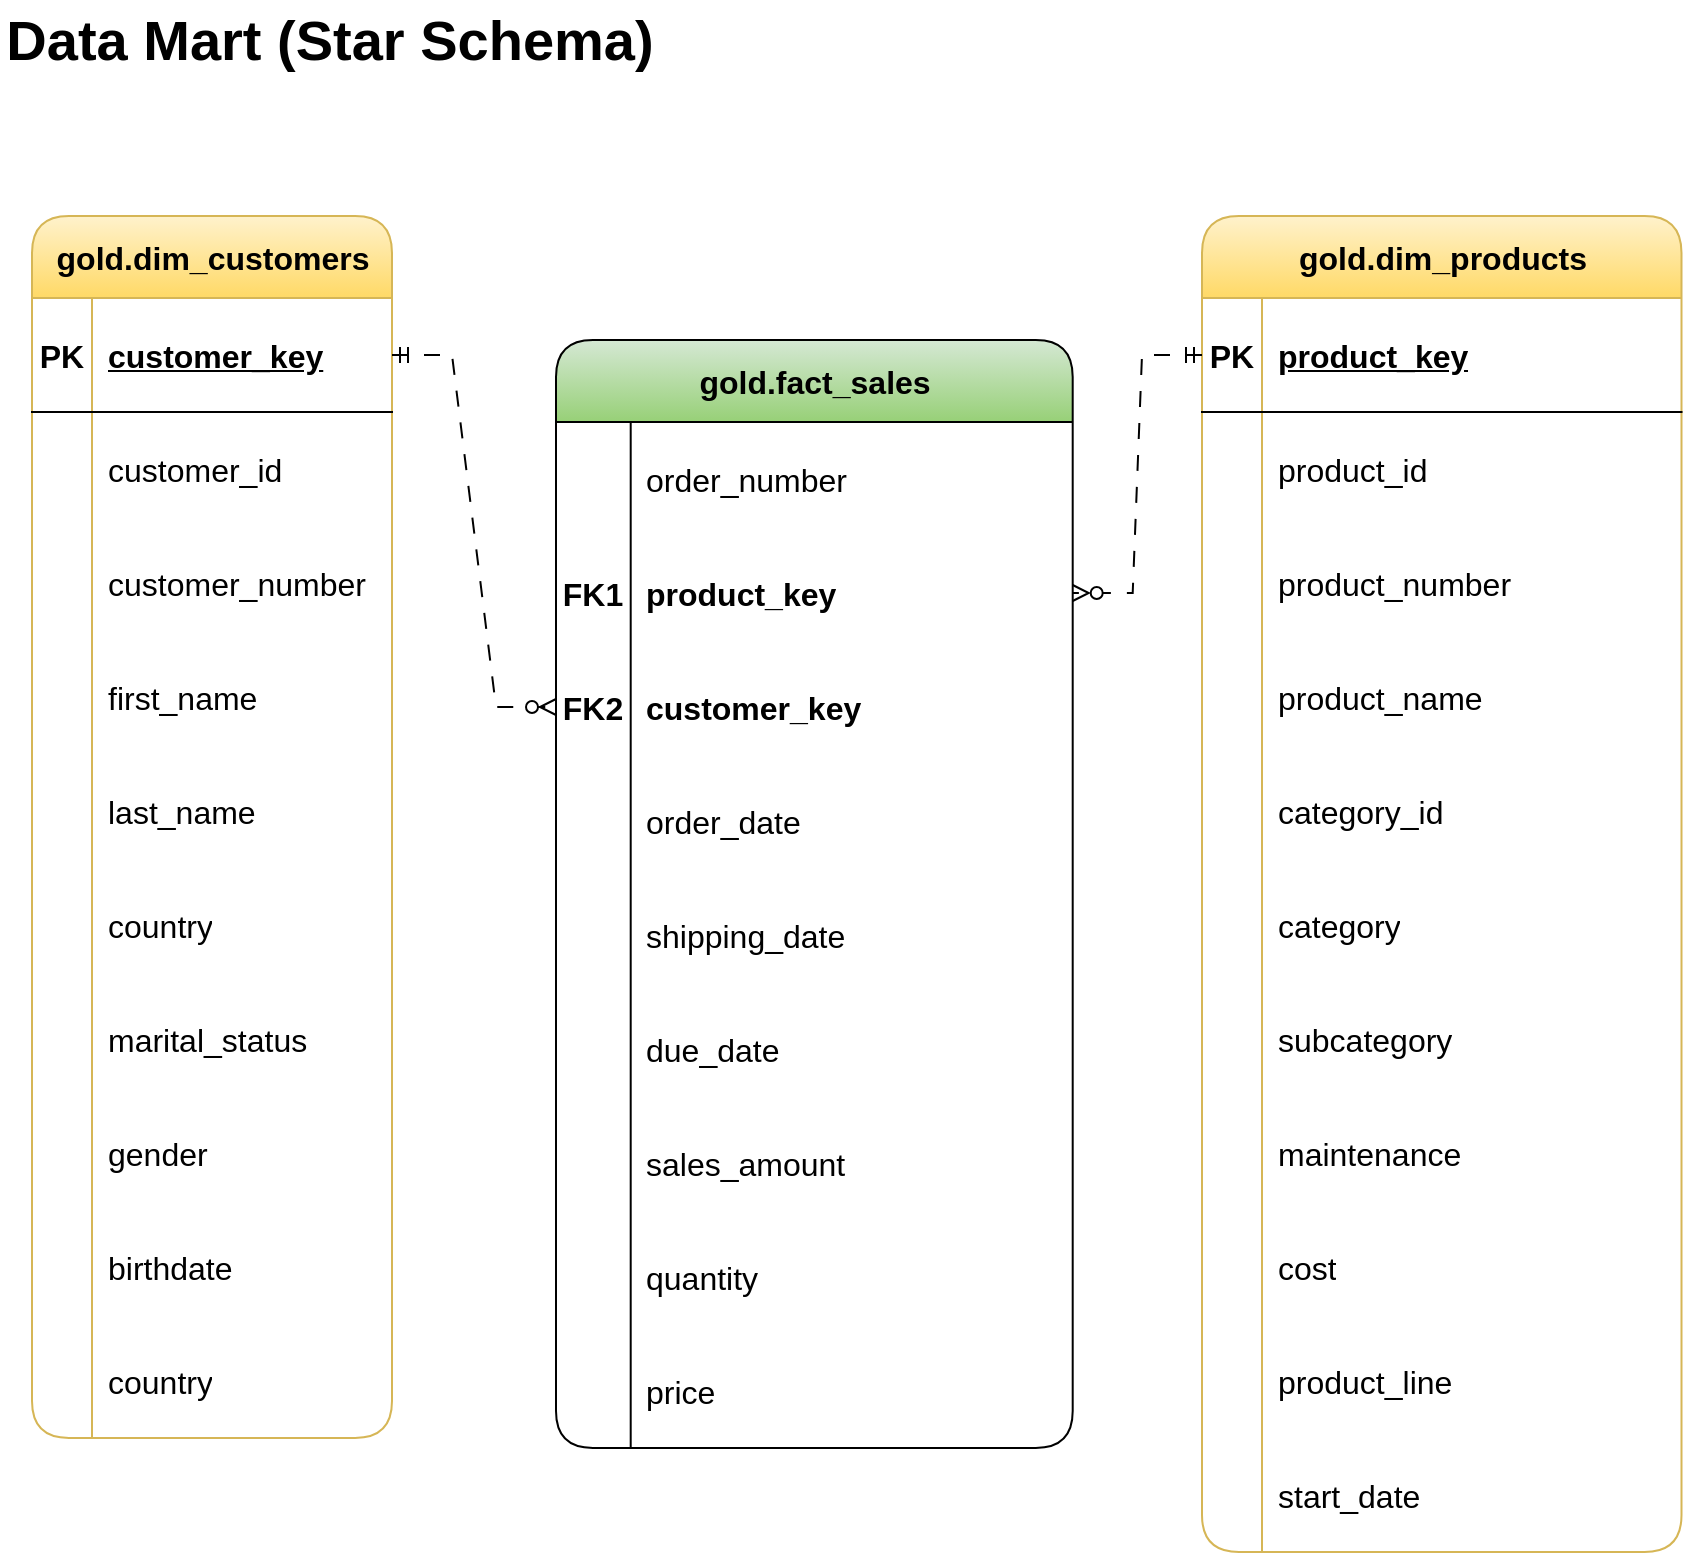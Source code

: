 <mxfile version="27.0.9">
  <diagram name="Page-1" id="0-liQ12JAfoAojJOQCV-">
    <mxGraphModel dx="1042" dy="626" grid="0" gridSize="10" guides="1" tooltips="1" connect="1" arrows="1" fold="1" page="1" pageScale="1" pageWidth="850" pageHeight="1100" background="#ffffff" math="0" shadow="0">
      <root>
        <mxCell id="0" />
        <mxCell id="1" parent="0" />
        <mxCell id="yqSlcoim51JeQD3WpPbe-1" value="&lt;font style=&quot;color: rgb(0, 0, 0); font-size: 28px;&quot;&gt;&lt;b&gt;Data Mart (Star Schema)&lt;/b&gt;&lt;/font&gt;" style="text;html=1;align=center;verticalAlign=middle;whiteSpace=wrap;rounded=0;" vertex="1" parent="1">
          <mxGeometry width="330" height="40" as="geometry" />
        </mxCell>
        <mxCell id="yqSlcoim51JeQD3WpPbe-6" value="&lt;font style=&quot;color: rgb(0, 0, 0);&quot;&gt;gold.dim_customers&lt;/font&gt;" style="shape=table;startSize=41;container=1;collapsible=1;childLayout=tableLayout;fixedRows=1;rowLines=0;fontStyle=1;align=center;resizeLast=1;html=1;strokeColor=#d6b656;rounded=1;fillColor=#fff2cc;fontSize=16;labelBackgroundColor=none;gradientColor=#ffd966;" vertex="1" parent="1">
          <mxGeometry x="16" y="108" width="180" height="611" as="geometry">
            <mxRectangle x="40" y="100" width="64" height="30" as="alternateBounds" />
          </mxGeometry>
        </mxCell>
        <mxCell id="yqSlcoim51JeQD3WpPbe-7" value="" style="shape=tableRow;horizontal=0;startSize=0;swimlaneHead=0;swimlaneBody=0;fillColor=none;collapsible=0;dropTarget=0;points=[[0,0.5],[1,0.5]];portConstraint=eastwest;top=0;left=0;right=0;bottom=1;strokeColor=#000000;fontSize=16;fontColor=#000000;" vertex="1" parent="yqSlcoim51JeQD3WpPbe-6">
          <mxGeometry y="41" width="180" height="57" as="geometry" />
        </mxCell>
        <mxCell id="yqSlcoim51JeQD3WpPbe-8" value="&lt;font style=&quot;&quot;&gt;PK&lt;/font&gt;" style="shape=partialRectangle;connectable=0;fillColor=none;top=0;left=0;bottom=0;right=0;fontStyle=1;overflow=hidden;whiteSpace=wrap;html=1;strokeColor=#000000;fontSize=16;fontColor=#000000;" vertex="1" parent="yqSlcoim51JeQD3WpPbe-7">
          <mxGeometry width="30" height="57" as="geometry">
            <mxRectangle width="30" height="57" as="alternateBounds" />
          </mxGeometry>
        </mxCell>
        <mxCell id="yqSlcoim51JeQD3WpPbe-9" value="&lt;font style=&quot;&quot;&gt;customer_key&lt;/font&gt;" style="shape=partialRectangle;connectable=0;fillColor=none;top=0;left=0;bottom=0;right=0;align=left;spacingLeft=6;fontStyle=5;overflow=hidden;whiteSpace=wrap;html=1;strokeColor=#000000;fontSize=16;fontColor=#000000;" vertex="1" parent="yqSlcoim51JeQD3WpPbe-7">
          <mxGeometry x="30" width="150" height="57" as="geometry">
            <mxRectangle width="150" height="57" as="alternateBounds" />
          </mxGeometry>
        </mxCell>
        <mxCell id="yqSlcoim51JeQD3WpPbe-10" value="" style="shape=tableRow;horizontal=0;startSize=0;swimlaneHead=0;swimlaneBody=0;fillColor=none;collapsible=0;dropTarget=0;points=[[0,0.5],[1,0.5]];portConstraint=eastwest;top=0;left=0;right=0;bottom=0;strokeColor=#000000;fontSize=16;fontColor=#000000;" vertex="1" parent="yqSlcoim51JeQD3WpPbe-6">
          <mxGeometry y="98" width="180" height="57" as="geometry" />
        </mxCell>
        <mxCell id="yqSlcoim51JeQD3WpPbe-11" value="" style="shape=partialRectangle;connectable=0;fillColor=none;top=0;left=0;bottom=0;right=0;editable=1;overflow=hidden;whiteSpace=wrap;html=1;strokeColor=#000000;fontSize=16;fontColor=#000000;" vertex="1" parent="yqSlcoim51JeQD3WpPbe-10">
          <mxGeometry width="30" height="57" as="geometry">
            <mxRectangle width="30" height="57" as="alternateBounds" />
          </mxGeometry>
        </mxCell>
        <mxCell id="yqSlcoim51JeQD3WpPbe-12" value="customer_id" style="shape=partialRectangle;connectable=0;fillColor=none;top=0;left=0;bottom=0;right=0;align=left;spacingLeft=6;overflow=hidden;whiteSpace=wrap;html=1;strokeColor=#000000;fontSize=16;fontColor=#000000;" vertex="1" parent="yqSlcoim51JeQD3WpPbe-10">
          <mxGeometry x="30" width="150" height="57" as="geometry">
            <mxRectangle width="150" height="57" as="alternateBounds" />
          </mxGeometry>
        </mxCell>
        <mxCell id="yqSlcoim51JeQD3WpPbe-13" value="" style="shape=tableRow;horizontal=0;startSize=0;swimlaneHead=0;swimlaneBody=0;fillColor=none;collapsible=0;dropTarget=0;points=[[0,0.5],[1,0.5]];portConstraint=eastwest;top=0;left=0;right=0;bottom=0;strokeColor=#000000;fontSize=16;fontColor=#000000;" vertex="1" parent="yqSlcoim51JeQD3WpPbe-6">
          <mxGeometry y="155" width="180" height="57" as="geometry" />
        </mxCell>
        <mxCell id="yqSlcoim51JeQD3WpPbe-14" value="" style="shape=partialRectangle;connectable=0;fillColor=none;top=0;left=0;bottom=0;right=0;editable=1;overflow=hidden;whiteSpace=wrap;html=1;strokeColor=#000000;fontSize=16;fontColor=#000000;" vertex="1" parent="yqSlcoim51JeQD3WpPbe-13">
          <mxGeometry width="30" height="57" as="geometry">
            <mxRectangle width="30" height="57" as="alternateBounds" />
          </mxGeometry>
        </mxCell>
        <mxCell id="yqSlcoim51JeQD3WpPbe-15" value="customer_number" style="shape=partialRectangle;connectable=0;fillColor=none;top=0;left=0;bottom=0;right=0;align=left;spacingLeft=6;overflow=hidden;whiteSpace=wrap;html=1;strokeColor=#000000;fontSize=16;fontColor=#000000;" vertex="1" parent="yqSlcoim51JeQD3WpPbe-13">
          <mxGeometry x="30" width="150" height="57" as="geometry">
            <mxRectangle width="150" height="57" as="alternateBounds" />
          </mxGeometry>
        </mxCell>
        <mxCell id="yqSlcoim51JeQD3WpPbe-16" value="" style="shape=tableRow;horizontal=0;startSize=0;swimlaneHead=0;swimlaneBody=0;fillColor=none;collapsible=0;dropTarget=0;points=[[0,0.5],[1,0.5]];portConstraint=eastwest;top=0;left=0;right=0;bottom=0;strokeColor=#000000;fontSize=16;fontColor=#000000;" vertex="1" parent="yqSlcoim51JeQD3WpPbe-6">
          <mxGeometry y="212" width="180" height="57" as="geometry" />
        </mxCell>
        <mxCell id="yqSlcoim51JeQD3WpPbe-17" value="" style="shape=partialRectangle;connectable=0;fillColor=none;top=0;left=0;bottom=0;right=0;editable=1;overflow=hidden;whiteSpace=wrap;html=1;strokeColor=#000000;fontSize=16;fontColor=#000000;" vertex="1" parent="yqSlcoim51JeQD3WpPbe-16">
          <mxGeometry width="30" height="57" as="geometry">
            <mxRectangle width="30" height="57" as="alternateBounds" />
          </mxGeometry>
        </mxCell>
        <mxCell id="yqSlcoim51JeQD3WpPbe-18" value="first_name" style="shape=partialRectangle;connectable=0;fillColor=none;top=0;left=0;bottom=0;right=0;align=left;spacingLeft=6;overflow=hidden;whiteSpace=wrap;html=1;strokeColor=#000000;fontSize=16;fontColor=#000000;" vertex="1" parent="yqSlcoim51JeQD3WpPbe-16">
          <mxGeometry x="30" width="150" height="57" as="geometry">
            <mxRectangle width="150" height="57" as="alternateBounds" />
          </mxGeometry>
        </mxCell>
        <mxCell id="yqSlcoim51JeQD3WpPbe-19" value="" style="shape=tableRow;horizontal=0;startSize=0;swimlaneHead=0;swimlaneBody=0;fillColor=none;collapsible=0;dropTarget=0;points=[[0,0.5],[1,0.5]];portConstraint=eastwest;top=0;left=0;right=0;bottom=0;strokeColor=#000000;fontSize=16;fontColor=#000000;" vertex="1" parent="yqSlcoim51JeQD3WpPbe-6">
          <mxGeometry y="269" width="180" height="57" as="geometry" />
        </mxCell>
        <mxCell id="yqSlcoim51JeQD3WpPbe-20" value="" style="shape=partialRectangle;connectable=0;fillColor=none;top=0;left=0;bottom=0;right=0;editable=1;overflow=hidden;whiteSpace=wrap;html=1;strokeColor=#000000;fontSize=16;fontColor=#000000;" vertex="1" parent="yqSlcoim51JeQD3WpPbe-19">
          <mxGeometry width="30" height="57" as="geometry">
            <mxRectangle width="30" height="57" as="alternateBounds" />
          </mxGeometry>
        </mxCell>
        <mxCell id="yqSlcoim51JeQD3WpPbe-21" value="last_name" style="shape=partialRectangle;connectable=0;fillColor=none;top=0;left=0;bottom=0;right=0;align=left;spacingLeft=6;overflow=hidden;whiteSpace=wrap;html=1;strokeColor=#000000;fontSize=16;fontColor=#000000;" vertex="1" parent="yqSlcoim51JeQD3WpPbe-19">
          <mxGeometry x="30" width="150" height="57" as="geometry">
            <mxRectangle width="150" height="57" as="alternateBounds" />
          </mxGeometry>
        </mxCell>
        <mxCell id="yqSlcoim51JeQD3WpPbe-22" value="" style="shape=tableRow;horizontal=0;startSize=0;swimlaneHead=0;swimlaneBody=0;fillColor=none;collapsible=0;dropTarget=0;points=[[0,0.5],[1,0.5]];portConstraint=eastwest;top=0;left=0;right=0;bottom=0;strokeColor=#000000;fontSize=16;fontColor=#000000;" vertex="1" parent="yqSlcoim51JeQD3WpPbe-6">
          <mxGeometry y="326" width="180" height="57" as="geometry" />
        </mxCell>
        <mxCell id="yqSlcoim51JeQD3WpPbe-23" value="" style="shape=partialRectangle;connectable=0;fillColor=none;top=0;left=0;bottom=0;right=0;editable=1;overflow=hidden;whiteSpace=wrap;html=1;strokeColor=#000000;fontSize=16;fontColor=#000000;" vertex="1" parent="yqSlcoim51JeQD3WpPbe-22">
          <mxGeometry width="30" height="57" as="geometry">
            <mxRectangle width="30" height="57" as="alternateBounds" />
          </mxGeometry>
        </mxCell>
        <mxCell id="yqSlcoim51JeQD3WpPbe-24" value="country" style="shape=partialRectangle;connectable=0;fillColor=none;top=0;left=0;bottom=0;right=0;align=left;spacingLeft=6;overflow=hidden;whiteSpace=wrap;html=1;strokeColor=#000000;fontSize=16;fontColor=#000000;" vertex="1" parent="yqSlcoim51JeQD3WpPbe-22">
          <mxGeometry x="30" width="150" height="57" as="geometry">
            <mxRectangle width="150" height="57" as="alternateBounds" />
          </mxGeometry>
        </mxCell>
        <mxCell id="yqSlcoim51JeQD3WpPbe-25" value="" style="shape=tableRow;horizontal=0;startSize=0;swimlaneHead=0;swimlaneBody=0;fillColor=none;collapsible=0;dropTarget=0;points=[[0,0.5],[1,0.5]];portConstraint=eastwest;top=0;left=0;right=0;bottom=0;strokeColor=#000000;fontSize=16;fontColor=#000000;" vertex="1" parent="yqSlcoim51JeQD3WpPbe-6">
          <mxGeometry y="383" width="180" height="57" as="geometry" />
        </mxCell>
        <mxCell id="yqSlcoim51JeQD3WpPbe-26" value="" style="shape=partialRectangle;connectable=0;fillColor=none;top=0;left=0;bottom=0;right=0;editable=1;overflow=hidden;whiteSpace=wrap;html=1;strokeColor=#000000;fontSize=16;fontColor=#000000;" vertex="1" parent="yqSlcoim51JeQD3WpPbe-25">
          <mxGeometry width="30" height="57" as="geometry">
            <mxRectangle width="30" height="57" as="alternateBounds" />
          </mxGeometry>
        </mxCell>
        <mxCell id="yqSlcoim51JeQD3WpPbe-27" value="marital_status" style="shape=partialRectangle;connectable=0;fillColor=none;top=0;left=0;bottom=0;right=0;align=left;spacingLeft=6;overflow=hidden;whiteSpace=wrap;html=1;strokeColor=#000000;fontSize=16;fontColor=#000000;" vertex="1" parent="yqSlcoim51JeQD3WpPbe-25">
          <mxGeometry x="30" width="150" height="57" as="geometry">
            <mxRectangle width="150" height="57" as="alternateBounds" />
          </mxGeometry>
        </mxCell>
        <mxCell id="yqSlcoim51JeQD3WpPbe-28" value="" style="shape=tableRow;horizontal=0;startSize=0;swimlaneHead=0;swimlaneBody=0;fillColor=none;collapsible=0;dropTarget=0;points=[[0,0.5],[1,0.5]];portConstraint=eastwest;top=0;left=0;right=0;bottom=0;strokeColor=#000000;fontSize=16;fontColor=#000000;" vertex="1" parent="yqSlcoim51JeQD3WpPbe-6">
          <mxGeometry y="440" width="180" height="57" as="geometry" />
        </mxCell>
        <mxCell id="yqSlcoim51JeQD3WpPbe-29" value="" style="shape=partialRectangle;connectable=0;fillColor=none;top=0;left=0;bottom=0;right=0;editable=1;overflow=hidden;whiteSpace=wrap;html=1;strokeColor=#000000;fontSize=16;fontColor=#000000;" vertex="1" parent="yqSlcoim51JeQD3WpPbe-28">
          <mxGeometry width="30" height="57" as="geometry">
            <mxRectangle width="30" height="57" as="alternateBounds" />
          </mxGeometry>
        </mxCell>
        <mxCell id="yqSlcoim51JeQD3WpPbe-30" value="gender" style="shape=partialRectangle;connectable=0;fillColor=none;top=0;left=0;bottom=0;right=0;align=left;spacingLeft=6;overflow=hidden;whiteSpace=wrap;html=1;strokeColor=#000000;fontSize=16;fontColor=#000000;" vertex="1" parent="yqSlcoim51JeQD3WpPbe-28">
          <mxGeometry x="30" width="150" height="57" as="geometry">
            <mxRectangle width="150" height="57" as="alternateBounds" />
          </mxGeometry>
        </mxCell>
        <mxCell id="yqSlcoim51JeQD3WpPbe-31" value="" style="shape=tableRow;horizontal=0;startSize=0;swimlaneHead=0;swimlaneBody=0;fillColor=none;collapsible=0;dropTarget=0;points=[[0,0.5],[1,0.5]];portConstraint=eastwest;top=0;left=0;right=0;bottom=0;strokeColor=#000000;fontSize=16;fontColor=#000000;" vertex="1" parent="yqSlcoim51JeQD3WpPbe-6">
          <mxGeometry y="497" width="180" height="57" as="geometry" />
        </mxCell>
        <mxCell id="yqSlcoim51JeQD3WpPbe-32" value="" style="shape=partialRectangle;connectable=0;fillColor=none;top=0;left=0;bottom=0;right=0;editable=1;overflow=hidden;whiteSpace=wrap;html=1;strokeColor=#000000;fontSize=16;fontColor=#000000;" vertex="1" parent="yqSlcoim51JeQD3WpPbe-31">
          <mxGeometry width="30" height="57" as="geometry">
            <mxRectangle width="30" height="57" as="alternateBounds" />
          </mxGeometry>
        </mxCell>
        <mxCell id="yqSlcoim51JeQD3WpPbe-33" value="birthdate" style="shape=partialRectangle;connectable=0;fillColor=none;top=0;left=0;bottom=0;right=0;align=left;spacingLeft=6;overflow=hidden;whiteSpace=wrap;html=1;strokeColor=#000000;fontSize=16;fontColor=#000000;" vertex="1" parent="yqSlcoim51JeQD3WpPbe-31">
          <mxGeometry x="30" width="150" height="57" as="geometry">
            <mxRectangle width="150" height="57" as="alternateBounds" />
          </mxGeometry>
        </mxCell>
        <mxCell id="yqSlcoim51JeQD3WpPbe-34" value="" style="shape=tableRow;horizontal=0;startSize=0;swimlaneHead=0;swimlaneBody=0;fillColor=none;collapsible=0;dropTarget=0;points=[[0,0.5],[1,0.5]];portConstraint=eastwest;top=0;left=0;right=0;bottom=0;strokeColor=#000000;fontSize=16;fontColor=#000000;" vertex="1" parent="yqSlcoim51JeQD3WpPbe-6">
          <mxGeometry y="554" width="180" height="57" as="geometry" />
        </mxCell>
        <mxCell id="yqSlcoim51JeQD3WpPbe-35" value="" style="shape=partialRectangle;connectable=0;fillColor=none;top=0;left=0;bottom=0;right=0;editable=1;overflow=hidden;whiteSpace=wrap;html=1;strokeColor=#000000;fontSize=16;fontColor=#000000;" vertex="1" parent="yqSlcoim51JeQD3WpPbe-34">
          <mxGeometry width="30" height="57" as="geometry">
            <mxRectangle width="30" height="57" as="alternateBounds" />
          </mxGeometry>
        </mxCell>
        <mxCell id="yqSlcoim51JeQD3WpPbe-36" value="country" style="shape=partialRectangle;connectable=0;fillColor=none;top=0;left=0;bottom=0;right=0;align=left;spacingLeft=6;overflow=hidden;whiteSpace=wrap;html=1;strokeColor=#000000;fontSize=16;fontColor=#000000;" vertex="1" parent="yqSlcoim51JeQD3WpPbe-34">
          <mxGeometry x="30" width="150" height="57" as="geometry">
            <mxRectangle width="150" height="57" as="alternateBounds" />
          </mxGeometry>
        </mxCell>
        <mxCell id="yqSlcoim51JeQD3WpPbe-37" value="&lt;font style=&quot;color: rgb(0, 0, 0);&quot;&gt;gold.dim_products&lt;/font&gt;" style="shape=table;startSize=41;container=1;collapsible=1;childLayout=tableLayout;fixedRows=1;rowLines=0;fontStyle=1;align=center;resizeLast=1;html=1;strokeColor=#d6b656;rounded=1;fillColor=#fff2cc;fontSize=16;labelBackgroundColor=none;gradientColor=#ffd966;" vertex="1" parent="1">
          <mxGeometry x="601" y="108" width="239.75" height="668" as="geometry">
            <mxRectangle x="40" y="100" width="64" height="30" as="alternateBounds" />
          </mxGeometry>
        </mxCell>
        <mxCell id="yqSlcoim51JeQD3WpPbe-38" value="" style="shape=tableRow;horizontal=0;startSize=0;swimlaneHead=0;swimlaneBody=0;fillColor=none;collapsible=0;dropTarget=0;points=[[0,0.5],[1,0.5]];portConstraint=eastwest;top=0;left=0;right=0;bottom=1;strokeColor=#000000;fontSize=16;fontColor=#000000;" vertex="1" parent="yqSlcoim51JeQD3WpPbe-37">
          <mxGeometry y="41" width="239.75" height="57" as="geometry" />
        </mxCell>
        <mxCell id="yqSlcoim51JeQD3WpPbe-39" value="&lt;font style=&quot;&quot;&gt;PK&lt;/font&gt;" style="shape=partialRectangle;connectable=0;fillColor=none;top=0;left=0;bottom=0;right=0;fontStyle=1;overflow=hidden;whiteSpace=wrap;html=1;strokeColor=#000000;fontSize=16;fontColor=#000000;" vertex="1" parent="yqSlcoim51JeQD3WpPbe-38">
          <mxGeometry width="30" height="57" as="geometry">
            <mxRectangle width="30" height="57" as="alternateBounds" />
          </mxGeometry>
        </mxCell>
        <mxCell id="yqSlcoim51JeQD3WpPbe-40" value="&lt;font style=&quot;&quot;&gt;product_key&lt;/font&gt;" style="shape=partialRectangle;connectable=0;fillColor=none;top=0;left=0;bottom=0;right=0;align=left;spacingLeft=6;fontStyle=5;overflow=hidden;whiteSpace=wrap;html=1;strokeColor=#000000;fontSize=16;fontColor=#000000;" vertex="1" parent="yqSlcoim51JeQD3WpPbe-38">
          <mxGeometry x="30" width="209.75" height="57" as="geometry">
            <mxRectangle width="209.75" height="57" as="alternateBounds" />
          </mxGeometry>
        </mxCell>
        <mxCell id="yqSlcoim51JeQD3WpPbe-41" value="" style="shape=tableRow;horizontal=0;startSize=0;swimlaneHead=0;swimlaneBody=0;fillColor=none;collapsible=0;dropTarget=0;points=[[0,0.5],[1,0.5]];portConstraint=eastwest;top=0;left=0;right=0;bottom=0;strokeColor=#000000;fontSize=16;fontColor=#000000;" vertex="1" parent="yqSlcoim51JeQD3WpPbe-37">
          <mxGeometry y="98" width="239.75" height="57" as="geometry" />
        </mxCell>
        <mxCell id="yqSlcoim51JeQD3WpPbe-42" value="" style="shape=partialRectangle;connectable=0;fillColor=none;top=0;left=0;bottom=0;right=0;editable=1;overflow=hidden;whiteSpace=wrap;html=1;strokeColor=#000000;fontSize=16;fontColor=#000000;" vertex="1" parent="yqSlcoim51JeQD3WpPbe-41">
          <mxGeometry width="30" height="57" as="geometry">
            <mxRectangle width="30" height="57" as="alternateBounds" />
          </mxGeometry>
        </mxCell>
        <mxCell id="yqSlcoim51JeQD3WpPbe-43" value="product_id" style="shape=partialRectangle;connectable=0;fillColor=none;top=0;left=0;bottom=0;right=0;align=left;spacingLeft=6;overflow=hidden;whiteSpace=wrap;html=1;strokeColor=#000000;fontSize=16;fontColor=#000000;" vertex="1" parent="yqSlcoim51JeQD3WpPbe-41">
          <mxGeometry x="30" width="209.75" height="57" as="geometry">
            <mxRectangle width="209.75" height="57" as="alternateBounds" />
          </mxGeometry>
        </mxCell>
        <mxCell id="yqSlcoim51JeQD3WpPbe-44" value="" style="shape=tableRow;horizontal=0;startSize=0;swimlaneHead=0;swimlaneBody=0;fillColor=none;collapsible=0;dropTarget=0;points=[[0,0.5],[1,0.5]];portConstraint=eastwest;top=0;left=0;right=0;bottom=0;strokeColor=#000000;fontSize=16;fontColor=#000000;" vertex="1" parent="yqSlcoim51JeQD3WpPbe-37">
          <mxGeometry y="155" width="239.75" height="57" as="geometry" />
        </mxCell>
        <mxCell id="yqSlcoim51JeQD3WpPbe-45" value="" style="shape=partialRectangle;connectable=0;fillColor=none;top=0;left=0;bottom=0;right=0;editable=1;overflow=hidden;whiteSpace=wrap;html=1;strokeColor=#000000;fontSize=16;fontColor=#000000;" vertex="1" parent="yqSlcoim51JeQD3WpPbe-44">
          <mxGeometry width="30" height="57" as="geometry">
            <mxRectangle width="30" height="57" as="alternateBounds" />
          </mxGeometry>
        </mxCell>
        <mxCell id="yqSlcoim51JeQD3WpPbe-46" value="product_number" style="shape=partialRectangle;connectable=0;fillColor=none;top=0;left=0;bottom=0;right=0;align=left;spacingLeft=6;overflow=hidden;whiteSpace=wrap;html=1;strokeColor=#000000;fontSize=16;fontColor=#000000;" vertex="1" parent="yqSlcoim51JeQD3WpPbe-44">
          <mxGeometry x="30" width="209.75" height="57" as="geometry">
            <mxRectangle width="209.75" height="57" as="alternateBounds" />
          </mxGeometry>
        </mxCell>
        <mxCell id="yqSlcoim51JeQD3WpPbe-47" value="" style="shape=tableRow;horizontal=0;startSize=0;swimlaneHead=0;swimlaneBody=0;fillColor=none;collapsible=0;dropTarget=0;points=[[0,0.5],[1,0.5]];portConstraint=eastwest;top=0;left=0;right=0;bottom=0;strokeColor=#000000;fontSize=16;fontColor=#000000;" vertex="1" parent="yqSlcoim51JeQD3WpPbe-37">
          <mxGeometry y="212" width="239.75" height="57" as="geometry" />
        </mxCell>
        <mxCell id="yqSlcoim51JeQD3WpPbe-48" value="" style="shape=partialRectangle;connectable=0;fillColor=none;top=0;left=0;bottom=0;right=0;editable=1;overflow=hidden;whiteSpace=wrap;html=1;strokeColor=#000000;fontSize=16;fontColor=#000000;" vertex="1" parent="yqSlcoim51JeQD3WpPbe-47">
          <mxGeometry width="30" height="57" as="geometry">
            <mxRectangle width="30" height="57" as="alternateBounds" />
          </mxGeometry>
        </mxCell>
        <mxCell id="yqSlcoim51JeQD3WpPbe-49" value="product_name" style="shape=partialRectangle;connectable=0;fillColor=none;top=0;left=0;bottom=0;right=0;align=left;spacingLeft=6;overflow=hidden;whiteSpace=wrap;html=1;strokeColor=#000000;fontSize=16;fontColor=#000000;" vertex="1" parent="yqSlcoim51JeQD3WpPbe-47">
          <mxGeometry x="30" width="209.75" height="57" as="geometry">
            <mxRectangle width="209.75" height="57" as="alternateBounds" />
          </mxGeometry>
        </mxCell>
        <mxCell id="yqSlcoim51JeQD3WpPbe-50" value="" style="shape=tableRow;horizontal=0;startSize=0;swimlaneHead=0;swimlaneBody=0;fillColor=none;collapsible=0;dropTarget=0;points=[[0,0.5],[1,0.5]];portConstraint=eastwest;top=0;left=0;right=0;bottom=0;strokeColor=#000000;fontSize=16;fontColor=#000000;" vertex="1" parent="yqSlcoim51JeQD3WpPbe-37">
          <mxGeometry y="269" width="239.75" height="57" as="geometry" />
        </mxCell>
        <mxCell id="yqSlcoim51JeQD3WpPbe-51" value="" style="shape=partialRectangle;connectable=0;fillColor=none;top=0;left=0;bottom=0;right=0;editable=1;overflow=hidden;whiteSpace=wrap;html=1;strokeColor=#000000;fontSize=16;fontColor=#000000;" vertex="1" parent="yqSlcoim51JeQD3WpPbe-50">
          <mxGeometry width="30" height="57" as="geometry">
            <mxRectangle width="30" height="57" as="alternateBounds" />
          </mxGeometry>
        </mxCell>
        <mxCell id="yqSlcoim51JeQD3WpPbe-52" value="category_id" style="shape=partialRectangle;connectable=0;fillColor=none;top=0;left=0;bottom=0;right=0;align=left;spacingLeft=6;overflow=hidden;whiteSpace=wrap;html=1;strokeColor=#000000;fontSize=16;fontColor=#000000;" vertex="1" parent="yqSlcoim51JeQD3WpPbe-50">
          <mxGeometry x="30" width="209.75" height="57" as="geometry">
            <mxRectangle width="209.75" height="57" as="alternateBounds" />
          </mxGeometry>
        </mxCell>
        <mxCell id="yqSlcoim51JeQD3WpPbe-53" value="" style="shape=tableRow;horizontal=0;startSize=0;swimlaneHead=0;swimlaneBody=0;fillColor=none;collapsible=0;dropTarget=0;points=[[0,0.5],[1,0.5]];portConstraint=eastwest;top=0;left=0;right=0;bottom=0;strokeColor=#000000;fontSize=16;fontColor=#000000;" vertex="1" parent="yqSlcoim51JeQD3WpPbe-37">
          <mxGeometry y="326" width="239.75" height="57" as="geometry" />
        </mxCell>
        <mxCell id="yqSlcoim51JeQD3WpPbe-54" value="" style="shape=partialRectangle;connectable=0;fillColor=none;top=0;left=0;bottom=0;right=0;editable=1;overflow=hidden;whiteSpace=wrap;html=1;strokeColor=#000000;fontSize=16;fontColor=#000000;" vertex="1" parent="yqSlcoim51JeQD3WpPbe-53">
          <mxGeometry width="30" height="57" as="geometry">
            <mxRectangle width="30" height="57" as="alternateBounds" />
          </mxGeometry>
        </mxCell>
        <mxCell id="yqSlcoim51JeQD3WpPbe-55" value="category" style="shape=partialRectangle;connectable=0;fillColor=none;top=0;left=0;bottom=0;right=0;align=left;spacingLeft=6;overflow=hidden;whiteSpace=wrap;html=1;strokeColor=#000000;fontSize=16;fontColor=#000000;" vertex="1" parent="yqSlcoim51JeQD3WpPbe-53">
          <mxGeometry x="30" width="209.75" height="57" as="geometry">
            <mxRectangle width="209.75" height="57" as="alternateBounds" />
          </mxGeometry>
        </mxCell>
        <mxCell id="yqSlcoim51JeQD3WpPbe-56" value="" style="shape=tableRow;horizontal=0;startSize=0;swimlaneHead=0;swimlaneBody=0;fillColor=none;collapsible=0;dropTarget=0;points=[[0,0.5],[1,0.5]];portConstraint=eastwest;top=0;left=0;right=0;bottom=0;strokeColor=#000000;fontSize=16;fontColor=#000000;" vertex="1" parent="yqSlcoim51JeQD3WpPbe-37">
          <mxGeometry y="383" width="239.75" height="57" as="geometry" />
        </mxCell>
        <mxCell id="yqSlcoim51JeQD3WpPbe-57" value="" style="shape=partialRectangle;connectable=0;fillColor=none;top=0;left=0;bottom=0;right=0;editable=1;overflow=hidden;whiteSpace=wrap;html=1;strokeColor=#000000;fontSize=16;fontColor=#000000;" vertex="1" parent="yqSlcoim51JeQD3WpPbe-56">
          <mxGeometry width="30" height="57" as="geometry">
            <mxRectangle width="30" height="57" as="alternateBounds" />
          </mxGeometry>
        </mxCell>
        <mxCell id="yqSlcoim51JeQD3WpPbe-58" value="subcategory" style="shape=partialRectangle;connectable=0;fillColor=none;top=0;left=0;bottom=0;right=0;align=left;spacingLeft=6;overflow=hidden;whiteSpace=wrap;html=1;strokeColor=#000000;fontSize=16;fontColor=#000000;" vertex="1" parent="yqSlcoim51JeQD3WpPbe-56">
          <mxGeometry x="30" width="209.75" height="57" as="geometry">
            <mxRectangle width="209.75" height="57" as="alternateBounds" />
          </mxGeometry>
        </mxCell>
        <mxCell id="yqSlcoim51JeQD3WpPbe-59" value="" style="shape=tableRow;horizontal=0;startSize=0;swimlaneHead=0;swimlaneBody=0;fillColor=none;collapsible=0;dropTarget=0;points=[[0,0.5],[1,0.5]];portConstraint=eastwest;top=0;left=0;right=0;bottom=0;strokeColor=#000000;fontSize=16;fontColor=#000000;" vertex="1" parent="yqSlcoim51JeQD3WpPbe-37">
          <mxGeometry y="440" width="239.75" height="57" as="geometry" />
        </mxCell>
        <mxCell id="yqSlcoim51JeQD3WpPbe-60" value="" style="shape=partialRectangle;connectable=0;fillColor=none;top=0;left=0;bottom=0;right=0;editable=1;overflow=hidden;whiteSpace=wrap;html=1;strokeColor=#000000;fontSize=16;fontColor=#000000;" vertex="1" parent="yqSlcoim51JeQD3WpPbe-59">
          <mxGeometry width="30" height="57" as="geometry">
            <mxRectangle width="30" height="57" as="alternateBounds" />
          </mxGeometry>
        </mxCell>
        <mxCell id="yqSlcoim51JeQD3WpPbe-61" value="maintenance" style="shape=partialRectangle;connectable=0;fillColor=none;top=0;left=0;bottom=0;right=0;align=left;spacingLeft=6;overflow=hidden;whiteSpace=wrap;html=1;strokeColor=#000000;fontSize=16;fontColor=#000000;" vertex="1" parent="yqSlcoim51JeQD3WpPbe-59">
          <mxGeometry x="30" width="209.75" height="57" as="geometry">
            <mxRectangle width="209.75" height="57" as="alternateBounds" />
          </mxGeometry>
        </mxCell>
        <mxCell id="yqSlcoim51JeQD3WpPbe-62" value="" style="shape=tableRow;horizontal=0;startSize=0;swimlaneHead=0;swimlaneBody=0;fillColor=none;collapsible=0;dropTarget=0;points=[[0,0.5],[1,0.5]];portConstraint=eastwest;top=0;left=0;right=0;bottom=0;strokeColor=#000000;fontSize=16;fontColor=#000000;" vertex="1" parent="yqSlcoim51JeQD3WpPbe-37">
          <mxGeometry y="497" width="239.75" height="57" as="geometry" />
        </mxCell>
        <mxCell id="yqSlcoim51JeQD3WpPbe-63" value="" style="shape=partialRectangle;connectable=0;fillColor=none;top=0;left=0;bottom=0;right=0;editable=1;overflow=hidden;whiteSpace=wrap;html=1;strokeColor=#000000;fontSize=16;fontColor=#000000;" vertex="1" parent="yqSlcoim51JeQD3WpPbe-62">
          <mxGeometry width="30" height="57" as="geometry">
            <mxRectangle width="30" height="57" as="alternateBounds" />
          </mxGeometry>
        </mxCell>
        <mxCell id="yqSlcoim51JeQD3WpPbe-64" value="cost" style="shape=partialRectangle;connectable=0;fillColor=none;top=0;left=0;bottom=0;right=0;align=left;spacingLeft=6;overflow=hidden;whiteSpace=wrap;html=1;strokeColor=#000000;fontSize=16;fontColor=#000000;" vertex="1" parent="yqSlcoim51JeQD3WpPbe-62">
          <mxGeometry x="30" width="209.75" height="57" as="geometry">
            <mxRectangle width="209.75" height="57" as="alternateBounds" />
          </mxGeometry>
        </mxCell>
        <mxCell id="yqSlcoim51JeQD3WpPbe-65" value="" style="shape=tableRow;horizontal=0;startSize=0;swimlaneHead=0;swimlaneBody=0;fillColor=none;collapsible=0;dropTarget=0;points=[[0,0.5],[1,0.5]];portConstraint=eastwest;top=0;left=0;right=0;bottom=0;strokeColor=#000000;fontSize=16;fontColor=#000000;" vertex="1" parent="yqSlcoim51JeQD3WpPbe-37">
          <mxGeometry y="554" width="239.75" height="57" as="geometry" />
        </mxCell>
        <mxCell id="yqSlcoim51JeQD3WpPbe-66" value="" style="shape=partialRectangle;connectable=0;fillColor=none;top=0;left=0;bottom=0;right=0;editable=1;overflow=hidden;whiteSpace=wrap;html=1;strokeColor=#000000;fontSize=16;fontColor=#000000;" vertex="1" parent="yqSlcoim51JeQD3WpPbe-65">
          <mxGeometry width="30" height="57" as="geometry">
            <mxRectangle width="30" height="57" as="alternateBounds" />
          </mxGeometry>
        </mxCell>
        <mxCell id="yqSlcoim51JeQD3WpPbe-67" value="product_line" style="shape=partialRectangle;connectable=0;fillColor=none;top=0;left=0;bottom=0;right=0;align=left;spacingLeft=6;overflow=hidden;whiteSpace=wrap;html=1;strokeColor=#000000;fontSize=16;fontColor=#000000;" vertex="1" parent="yqSlcoim51JeQD3WpPbe-65">
          <mxGeometry x="30" width="209.75" height="57" as="geometry">
            <mxRectangle width="209.75" height="57" as="alternateBounds" />
          </mxGeometry>
        </mxCell>
        <mxCell id="yqSlcoim51JeQD3WpPbe-99" value="" style="shape=tableRow;horizontal=0;startSize=0;swimlaneHead=0;swimlaneBody=0;fillColor=none;collapsible=0;dropTarget=0;points=[[0,0.5],[1,0.5]];portConstraint=eastwest;top=0;left=0;right=0;bottom=0;strokeColor=#000000;fontSize=16;fontColor=#000000;" vertex="1" parent="yqSlcoim51JeQD3WpPbe-37">
          <mxGeometry y="611" width="239.75" height="57" as="geometry" />
        </mxCell>
        <mxCell id="yqSlcoim51JeQD3WpPbe-100" value="" style="shape=partialRectangle;connectable=0;fillColor=none;top=0;left=0;bottom=0;right=0;editable=1;overflow=hidden;whiteSpace=wrap;html=1;strokeColor=#000000;fontSize=16;fontColor=#000000;" vertex="1" parent="yqSlcoim51JeQD3WpPbe-99">
          <mxGeometry width="30" height="57" as="geometry">
            <mxRectangle width="30" height="57" as="alternateBounds" />
          </mxGeometry>
        </mxCell>
        <mxCell id="yqSlcoim51JeQD3WpPbe-101" value="start_date" style="shape=partialRectangle;connectable=0;fillColor=none;top=0;left=0;bottom=0;right=0;align=left;spacingLeft=6;overflow=hidden;whiteSpace=wrap;html=1;strokeColor=#000000;fontSize=16;fontColor=#000000;" vertex="1" parent="yqSlcoim51JeQD3WpPbe-99">
          <mxGeometry x="30" width="209.75" height="57" as="geometry">
            <mxRectangle width="209.75" height="57" as="alternateBounds" />
          </mxGeometry>
        </mxCell>
        <mxCell id="yqSlcoim51JeQD3WpPbe-68" value="&lt;font style=&quot;color: rgb(0, 0, 0);&quot;&gt;gold.fact_sales&lt;/font&gt;" style="shape=table;startSize=41;container=1;collapsible=1;childLayout=tableLayout;fixedRows=1;rowLines=0;fontStyle=1;align=center;resizeLast=1;html=1;strokeColor=#000000;rounded=1;fillColor=#d5e8d4;fontSize=16;labelBackgroundColor=none;gradientColor=#97d077;" vertex="1" parent="1">
          <mxGeometry x="278" y="170" width="258.35" height="554" as="geometry">
            <mxRectangle x="40" y="100" width="64" height="30" as="alternateBounds" />
          </mxGeometry>
        </mxCell>
        <mxCell id="yqSlcoim51JeQD3WpPbe-72" value="" style="shape=tableRow;horizontal=0;startSize=0;swimlaneHead=0;swimlaneBody=0;fillColor=none;collapsible=0;dropTarget=0;points=[[0,0.5],[1,0.5]];portConstraint=eastwest;top=0;left=0;right=0;bottom=0;strokeColor=#000000;fontSize=16;fontColor=#000000;" vertex="1" parent="yqSlcoim51JeQD3WpPbe-68">
          <mxGeometry y="41" width="258.35" height="57" as="geometry" />
        </mxCell>
        <mxCell id="yqSlcoim51JeQD3WpPbe-73" value="" style="shape=partialRectangle;connectable=0;fillColor=none;top=0;left=0;bottom=0;right=0;editable=1;overflow=hidden;whiteSpace=wrap;html=1;strokeColor=#000000;fontSize=16;fontColor=#000000;" vertex="1" parent="yqSlcoim51JeQD3WpPbe-72">
          <mxGeometry width="37.35" height="57" as="geometry">
            <mxRectangle width="37.35" height="57" as="alternateBounds" />
          </mxGeometry>
        </mxCell>
        <mxCell id="yqSlcoim51JeQD3WpPbe-74" value="order_number" style="shape=partialRectangle;connectable=0;fillColor=none;top=0;left=0;bottom=0;right=0;align=left;spacingLeft=6;overflow=hidden;whiteSpace=wrap;html=1;strokeColor=#000000;fontSize=16;fontColor=#000000;" vertex="1" parent="yqSlcoim51JeQD3WpPbe-72">
          <mxGeometry x="37.35" width="221" height="57" as="geometry">
            <mxRectangle width="221" height="57" as="alternateBounds" />
          </mxGeometry>
        </mxCell>
        <mxCell id="yqSlcoim51JeQD3WpPbe-75" value="" style="shape=tableRow;horizontal=0;startSize=0;swimlaneHead=0;swimlaneBody=0;fillColor=none;collapsible=0;dropTarget=0;points=[[0,0.5],[1,0.5]];portConstraint=eastwest;top=0;left=0;right=0;bottom=0;strokeColor=#000000;fontSize=16;fontColor=#000000;" vertex="1" parent="yqSlcoim51JeQD3WpPbe-68">
          <mxGeometry y="98" width="258.35" height="57" as="geometry" />
        </mxCell>
        <mxCell id="yqSlcoim51JeQD3WpPbe-76" value="&lt;b&gt;FK1&lt;/b&gt;" style="shape=partialRectangle;connectable=0;fillColor=none;top=0;left=0;bottom=0;right=0;editable=1;overflow=hidden;whiteSpace=wrap;html=1;strokeColor=#000000;fontSize=16;fontColor=#000000;" vertex="1" parent="yqSlcoim51JeQD3WpPbe-75">
          <mxGeometry width="37.35" height="57" as="geometry">
            <mxRectangle width="37.35" height="57" as="alternateBounds" />
          </mxGeometry>
        </mxCell>
        <mxCell id="yqSlcoim51JeQD3WpPbe-77" value="&lt;b&gt;product_key&lt;/b&gt;" style="shape=partialRectangle;connectable=0;fillColor=none;top=0;left=0;bottom=0;right=0;align=left;spacingLeft=6;overflow=hidden;whiteSpace=wrap;html=1;strokeColor=#000000;fontSize=16;fontColor=#000000;" vertex="1" parent="yqSlcoim51JeQD3WpPbe-75">
          <mxGeometry x="37.35" width="221" height="57" as="geometry">
            <mxRectangle width="221" height="57" as="alternateBounds" />
          </mxGeometry>
        </mxCell>
        <mxCell id="yqSlcoim51JeQD3WpPbe-78" value="" style="shape=tableRow;horizontal=0;startSize=0;swimlaneHead=0;swimlaneBody=0;fillColor=none;collapsible=0;dropTarget=0;points=[[0,0.5],[1,0.5]];portConstraint=eastwest;top=0;left=0;right=0;bottom=0;strokeColor=#000000;fontSize=16;fontColor=#000000;" vertex="1" parent="yqSlcoim51JeQD3WpPbe-68">
          <mxGeometry y="155" width="258.35" height="57" as="geometry" />
        </mxCell>
        <mxCell id="yqSlcoim51JeQD3WpPbe-79" value="&lt;b&gt;FK2&lt;/b&gt;" style="shape=partialRectangle;connectable=0;fillColor=none;top=0;left=0;bottom=0;right=0;editable=1;overflow=hidden;whiteSpace=wrap;html=1;strokeColor=#000000;fontSize=16;fontColor=#000000;" vertex="1" parent="yqSlcoim51JeQD3WpPbe-78">
          <mxGeometry width="37.35" height="57" as="geometry">
            <mxRectangle width="37.35" height="57" as="alternateBounds" />
          </mxGeometry>
        </mxCell>
        <mxCell id="yqSlcoim51JeQD3WpPbe-80" value="&lt;b&gt;customer_key&lt;/b&gt;" style="shape=partialRectangle;connectable=0;fillColor=none;top=0;left=0;bottom=0;right=0;align=left;spacingLeft=6;overflow=hidden;whiteSpace=wrap;html=1;strokeColor=#000000;fontSize=16;fontColor=#000000;" vertex="1" parent="yqSlcoim51JeQD3WpPbe-78">
          <mxGeometry x="37.35" width="221" height="57" as="geometry">
            <mxRectangle width="221" height="57" as="alternateBounds" />
          </mxGeometry>
        </mxCell>
        <mxCell id="yqSlcoim51JeQD3WpPbe-81" value="" style="shape=tableRow;horizontal=0;startSize=0;swimlaneHead=0;swimlaneBody=0;fillColor=none;collapsible=0;dropTarget=0;points=[[0,0.5],[1,0.5]];portConstraint=eastwest;top=0;left=0;right=0;bottom=0;strokeColor=#000000;fontSize=16;fontColor=#000000;" vertex="1" parent="yqSlcoim51JeQD3WpPbe-68">
          <mxGeometry y="212" width="258.35" height="57" as="geometry" />
        </mxCell>
        <mxCell id="yqSlcoim51JeQD3WpPbe-82" value="" style="shape=partialRectangle;connectable=0;fillColor=none;top=0;left=0;bottom=0;right=0;editable=1;overflow=hidden;whiteSpace=wrap;html=1;strokeColor=#000000;fontSize=16;fontColor=#000000;" vertex="1" parent="yqSlcoim51JeQD3WpPbe-81">
          <mxGeometry width="37.35" height="57" as="geometry">
            <mxRectangle width="37.35" height="57" as="alternateBounds" />
          </mxGeometry>
        </mxCell>
        <mxCell id="yqSlcoim51JeQD3WpPbe-83" value="order_date" style="shape=partialRectangle;connectable=0;fillColor=none;top=0;left=0;bottom=0;right=0;align=left;spacingLeft=6;overflow=hidden;whiteSpace=wrap;html=1;strokeColor=#000000;fontSize=16;fontColor=#000000;" vertex="1" parent="yqSlcoim51JeQD3WpPbe-81">
          <mxGeometry x="37.35" width="221" height="57" as="geometry">
            <mxRectangle width="221" height="57" as="alternateBounds" />
          </mxGeometry>
        </mxCell>
        <mxCell id="yqSlcoim51JeQD3WpPbe-84" value="" style="shape=tableRow;horizontal=0;startSize=0;swimlaneHead=0;swimlaneBody=0;fillColor=none;collapsible=0;dropTarget=0;points=[[0,0.5],[1,0.5]];portConstraint=eastwest;top=0;left=0;right=0;bottom=0;strokeColor=#000000;fontSize=16;fontColor=#000000;" vertex="1" parent="yqSlcoim51JeQD3WpPbe-68">
          <mxGeometry y="269" width="258.35" height="57" as="geometry" />
        </mxCell>
        <mxCell id="yqSlcoim51JeQD3WpPbe-85" value="" style="shape=partialRectangle;connectable=0;fillColor=none;top=0;left=0;bottom=0;right=0;editable=1;overflow=hidden;whiteSpace=wrap;html=1;strokeColor=#000000;fontSize=16;fontColor=#000000;" vertex="1" parent="yqSlcoim51JeQD3WpPbe-84">
          <mxGeometry width="37.35" height="57" as="geometry">
            <mxRectangle width="37.35" height="57" as="alternateBounds" />
          </mxGeometry>
        </mxCell>
        <mxCell id="yqSlcoim51JeQD3WpPbe-86" value="shipping_date" style="shape=partialRectangle;connectable=0;fillColor=none;top=0;left=0;bottom=0;right=0;align=left;spacingLeft=6;overflow=hidden;whiteSpace=wrap;html=1;strokeColor=#000000;fontSize=16;fontColor=#000000;" vertex="1" parent="yqSlcoim51JeQD3WpPbe-84">
          <mxGeometry x="37.35" width="221" height="57" as="geometry">
            <mxRectangle width="221" height="57" as="alternateBounds" />
          </mxGeometry>
        </mxCell>
        <mxCell id="yqSlcoim51JeQD3WpPbe-87" value="" style="shape=tableRow;horizontal=0;startSize=0;swimlaneHead=0;swimlaneBody=0;fillColor=none;collapsible=0;dropTarget=0;points=[[0,0.5],[1,0.5]];portConstraint=eastwest;top=0;left=0;right=0;bottom=0;strokeColor=#000000;fontSize=16;fontColor=#000000;" vertex="1" parent="yqSlcoim51JeQD3WpPbe-68">
          <mxGeometry y="326" width="258.35" height="57" as="geometry" />
        </mxCell>
        <mxCell id="yqSlcoim51JeQD3WpPbe-88" value="" style="shape=partialRectangle;connectable=0;fillColor=none;top=0;left=0;bottom=0;right=0;editable=1;overflow=hidden;whiteSpace=wrap;html=1;strokeColor=#000000;fontSize=16;fontColor=#000000;" vertex="1" parent="yqSlcoim51JeQD3WpPbe-87">
          <mxGeometry width="37.35" height="57" as="geometry">
            <mxRectangle width="37.35" height="57" as="alternateBounds" />
          </mxGeometry>
        </mxCell>
        <mxCell id="yqSlcoim51JeQD3WpPbe-89" value="due_date" style="shape=partialRectangle;connectable=0;fillColor=none;top=0;left=0;bottom=0;right=0;align=left;spacingLeft=6;overflow=hidden;whiteSpace=wrap;html=1;strokeColor=#000000;fontSize=16;fontColor=#000000;" vertex="1" parent="yqSlcoim51JeQD3WpPbe-87">
          <mxGeometry x="37.35" width="221" height="57" as="geometry">
            <mxRectangle width="221" height="57" as="alternateBounds" />
          </mxGeometry>
        </mxCell>
        <mxCell id="yqSlcoim51JeQD3WpPbe-90" value="" style="shape=tableRow;horizontal=0;startSize=0;swimlaneHead=0;swimlaneBody=0;fillColor=none;collapsible=0;dropTarget=0;points=[[0,0.5],[1,0.5]];portConstraint=eastwest;top=0;left=0;right=0;bottom=0;strokeColor=#000000;fontSize=16;fontColor=#000000;" vertex="1" parent="yqSlcoim51JeQD3WpPbe-68">
          <mxGeometry y="383" width="258.35" height="57" as="geometry" />
        </mxCell>
        <mxCell id="yqSlcoim51JeQD3WpPbe-91" value="" style="shape=partialRectangle;connectable=0;fillColor=none;top=0;left=0;bottom=0;right=0;editable=1;overflow=hidden;whiteSpace=wrap;html=1;strokeColor=#000000;fontSize=16;fontColor=#000000;" vertex="1" parent="yqSlcoim51JeQD3WpPbe-90">
          <mxGeometry width="37.35" height="57" as="geometry">
            <mxRectangle width="37.35" height="57" as="alternateBounds" />
          </mxGeometry>
        </mxCell>
        <mxCell id="yqSlcoim51JeQD3WpPbe-92" value="sales_amount" style="shape=partialRectangle;connectable=0;fillColor=none;top=0;left=0;bottom=0;right=0;align=left;spacingLeft=6;overflow=hidden;whiteSpace=wrap;html=1;strokeColor=#000000;fontSize=16;fontColor=#000000;" vertex="1" parent="yqSlcoim51JeQD3WpPbe-90">
          <mxGeometry x="37.35" width="221" height="57" as="geometry">
            <mxRectangle width="221" height="57" as="alternateBounds" />
          </mxGeometry>
        </mxCell>
        <mxCell id="yqSlcoim51JeQD3WpPbe-93" value="" style="shape=tableRow;horizontal=0;startSize=0;swimlaneHead=0;swimlaneBody=0;fillColor=none;collapsible=0;dropTarget=0;points=[[0,0.5],[1,0.5]];portConstraint=eastwest;top=0;left=0;right=0;bottom=0;strokeColor=#000000;fontSize=16;fontColor=#000000;" vertex="1" parent="yqSlcoim51JeQD3WpPbe-68">
          <mxGeometry y="440" width="258.35" height="57" as="geometry" />
        </mxCell>
        <mxCell id="yqSlcoim51JeQD3WpPbe-94" value="" style="shape=partialRectangle;connectable=0;fillColor=none;top=0;left=0;bottom=0;right=0;editable=1;overflow=hidden;whiteSpace=wrap;html=1;strokeColor=#000000;fontSize=16;fontColor=#000000;" vertex="1" parent="yqSlcoim51JeQD3WpPbe-93">
          <mxGeometry width="37.35" height="57" as="geometry">
            <mxRectangle width="37.35" height="57" as="alternateBounds" />
          </mxGeometry>
        </mxCell>
        <mxCell id="yqSlcoim51JeQD3WpPbe-95" value="quantity" style="shape=partialRectangle;connectable=0;fillColor=none;top=0;left=0;bottom=0;right=0;align=left;spacingLeft=6;overflow=hidden;whiteSpace=wrap;html=1;strokeColor=#000000;fontSize=16;fontColor=#000000;" vertex="1" parent="yqSlcoim51JeQD3WpPbe-93">
          <mxGeometry x="37.35" width="221" height="57" as="geometry">
            <mxRectangle width="221" height="57" as="alternateBounds" />
          </mxGeometry>
        </mxCell>
        <mxCell id="yqSlcoim51JeQD3WpPbe-96" value="" style="shape=tableRow;horizontal=0;startSize=0;swimlaneHead=0;swimlaneBody=0;fillColor=none;collapsible=0;dropTarget=0;points=[[0,0.5],[1,0.5]];portConstraint=eastwest;top=0;left=0;right=0;bottom=0;strokeColor=#000000;fontSize=16;fontColor=#000000;" vertex="1" parent="yqSlcoim51JeQD3WpPbe-68">
          <mxGeometry y="497" width="258.35" height="57" as="geometry" />
        </mxCell>
        <mxCell id="yqSlcoim51JeQD3WpPbe-97" value="" style="shape=partialRectangle;connectable=0;fillColor=none;top=0;left=0;bottom=0;right=0;editable=1;overflow=hidden;whiteSpace=wrap;html=1;strokeColor=#000000;fontSize=16;fontColor=#000000;" vertex="1" parent="yqSlcoim51JeQD3WpPbe-96">
          <mxGeometry width="37.35" height="57" as="geometry">
            <mxRectangle width="37.35" height="57" as="alternateBounds" />
          </mxGeometry>
        </mxCell>
        <mxCell id="yqSlcoim51JeQD3WpPbe-98" value="price" style="shape=partialRectangle;connectable=0;fillColor=none;top=0;left=0;bottom=0;right=0;align=left;spacingLeft=6;overflow=hidden;whiteSpace=wrap;html=1;strokeColor=#000000;fontSize=16;fontColor=#000000;" vertex="1" parent="yqSlcoim51JeQD3WpPbe-96">
          <mxGeometry x="37.35" width="221" height="57" as="geometry">
            <mxRectangle width="221" height="57" as="alternateBounds" />
          </mxGeometry>
        </mxCell>
        <mxCell id="yqSlcoim51JeQD3WpPbe-103" value="" style="edgeStyle=entityRelationEdgeStyle;fontSize=12;html=1;endArrow=ERzeroToMany;startArrow=ERmandOne;rounded=0;entryX=0;entryY=0.5;entryDx=0;entryDy=0;dashed=1;dashPattern=8 8;strokeColor=#000000;exitX=1;exitY=0.5;exitDx=0;exitDy=0;" edge="1" parent="1" source="yqSlcoim51JeQD3WpPbe-7" target="yqSlcoim51JeQD3WpPbe-78">
          <mxGeometry width="100" height="100" relative="1" as="geometry">
            <mxPoint x="206" y="178" as="sourcePoint" />
            <mxPoint x="306" y="78" as="targetPoint" />
          </mxGeometry>
        </mxCell>
        <mxCell id="yqSlcoim51JeQD3WpPbe-104" value="" style="edgeStyle=entityRelationEdgeStyle;fontSize=12;html=1;endArrow=ERzeroToMany;startArrow=ERmandOne;rounded=0;entryX=1;entryY=0.5;entryDx=0;entryDy=0;dashed=1;dashPattern=8 8;strokeColor=#000000;exitX=0;exitY=0.5;exitDx=0;exitDy=0;" edge="1" parent="1" source="yqSlcoim51JeQD3WpPbe-38" target="yqSlcoim51JeQD3WpPbe-75">
          <mxGeometry width="100" height="100" relative="1" as="geometry">
            <mxPoint x="543" y="227" as="sourcePoint" />
            <mxPoint x="625" y="403" as="targetPoint" />
          </mxGeometry>
        </mxCell>
      </root>
    </mxGraphModel>
  </diagram>
</mxfile>
